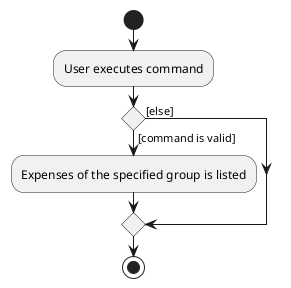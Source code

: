 @startuml
start
:User executes command;

'Since the beta syntax does not support placing the condition outside the
'diamond we place it as the true branch instead.

if () then ([command is valid])
    :Expenses of the specified group is listed;

else([else])
endif
stop
@enduml